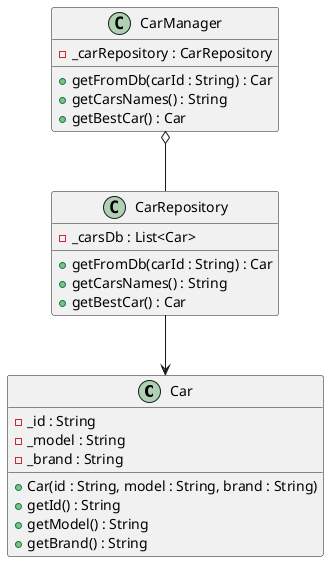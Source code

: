 @startuml new_srp

class Car {
    - _id : String
    - _model : String
    - _brand : String
    + Car(id : String, model : String, brand : String)
    + getId() : String
    + getModel() : String
    + getBrand() : String
}

class CarManager {
    - _carRepository : CarRepository
    + getFromDb(carId : String) : Car
    + getCarsNames() : String
    + getBestCar() : Car
}

class CarRepository {
    - _carsDb : List<Car>
    + getFromDb(carId : String) : Car
    + getCarsNames() : String
    + getBestCar() : Car
}


CarManager o-- CarRepository 
CarRepository --> Car 

@enduml